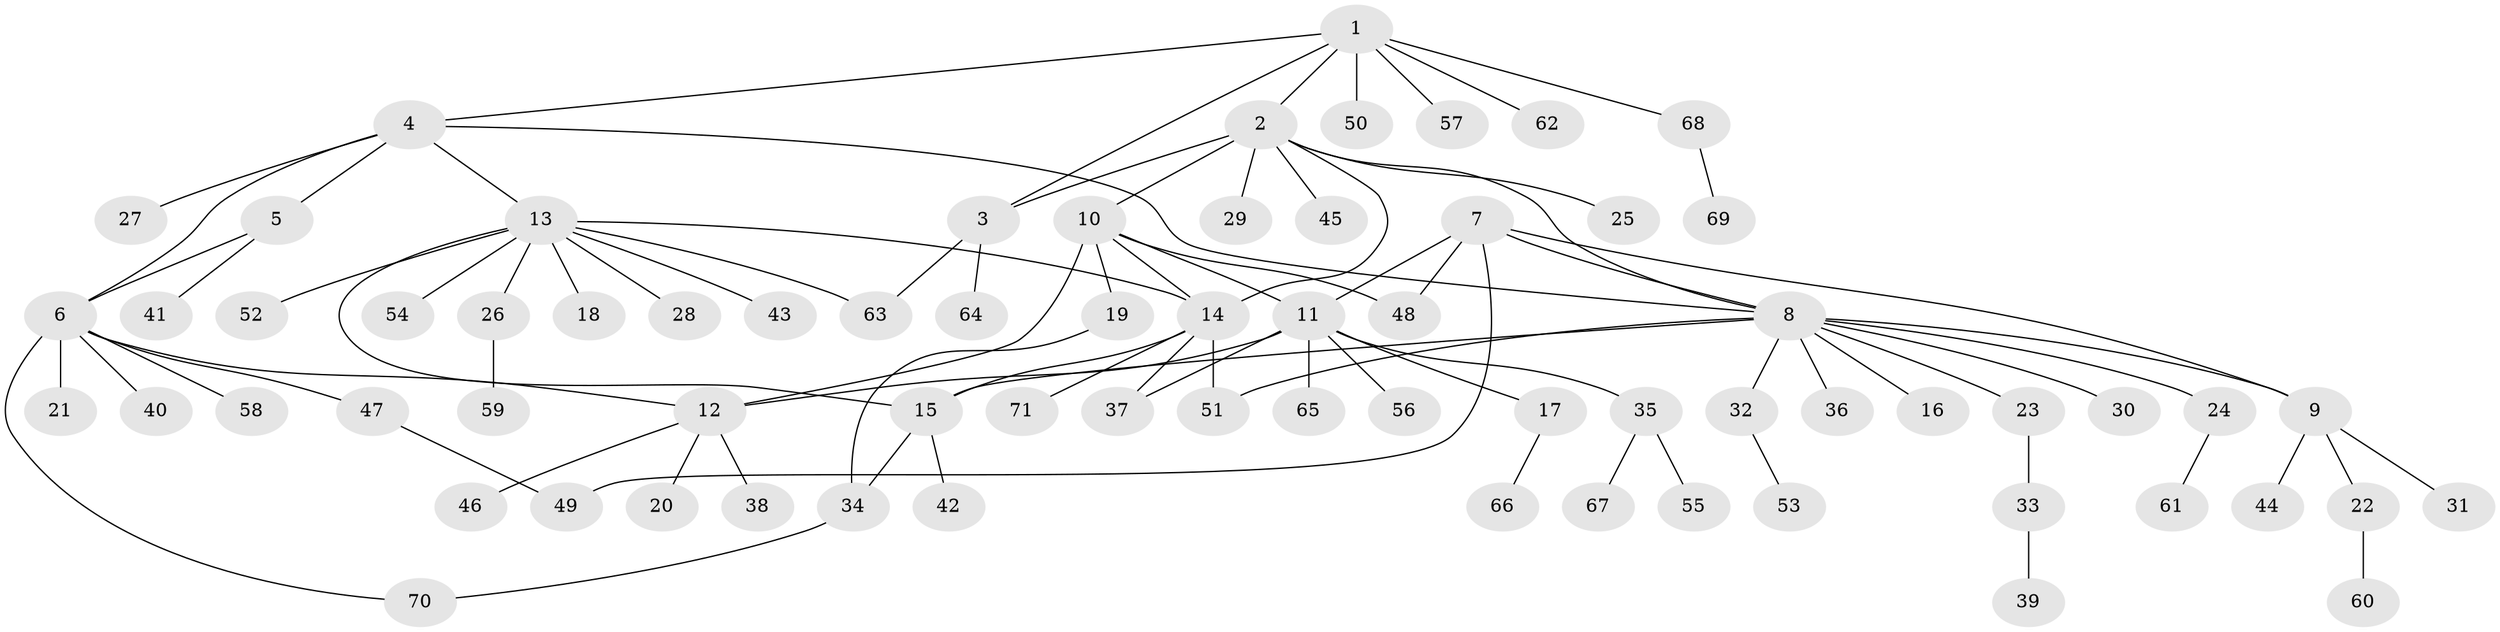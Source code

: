 // coarse degree distribution, {1: 0.7714285714285715, 4: 0.02857142857142857, 6: 0.05714285714285714, 2: 0.05714285714285714, 10: 0.02857142857142857, 8: 0.02857142857142857, 11: 0.02857142857142857}
// Generated by graph-tools (version 1.1) at 2025/58/03/04/25 21:58:10]
// undirected, 71 vertices, 88 edges
graph export_dot {
graph [start="1"]
  node [color=gray90,style=filled];
  1;
  2;
  3;
  4;
  5;
  6;
  7;
  8;
  9;
  10;
  11;
  12;
  13;
  14;
  15;
  16;
  17;
  18;
  19;
  20;
  21;
  22;
  23;
  24;
  25;
  26;
  27;
  28;
  29;
  30;
  31;
  32;
  33;
  34;
  35;
  36;
  37;
  38;
  39;
  40;
  41;
  42;
  43;
  44;
  45;
  46;
  47;
  48;
  49;
  50;
  51;
  52;
  53;
  54;
  55;
  56;
  57;
  58;
  59;
  60;
  61;
  62;
  63;
  64;
  65;
  66;
  67;
  68;
  69;
  70;
  71;
  1 -- 2;
  1 -- 3;
  1 -- 4;
  1 -- 50;
  1 -- 57;
  1 -- 62;
  1 -- 68;
  2 -- 3;
  2 -- 8;
  2 -- 10;
  2 -- 14;
  2 -- 25;
  2 -- 29;
  2 -- 45;
  3 -- 63;
  3 -- 64;
  4 -- 5;
  4 -- 6;
  4 -- 8;
  4 -- 13;
  4 -- 27;
  5 -- 6;
  5 -- 41;
  6 -- 12;
  6 -- 21;
  6 -- 40;
  6 -- 47;
  6 -- 58;
  6 -- 70;
  7 -- 8;
  7 -- 9;
  7 -- 11;
  7 -- 48;
  7 -- 49;
  8 -- 9;
  8 -- 15;
  8 -- 16;
  8 -- 23;
  8 -- 24;
  8 -- 30;
  8 -- 32;
  8 -- 36;
  8 -- 51;
  9 -- 22;
  9 -- 31;
  9 -- 44;
  10 -- 11;
  10 -- 12;
  10 -- 14;
  10 -- 19;
  10 -- 48;
  11 -- 12;
  11 -- 17;
  11 -- 35;
  11 -- 37;
  11 -- 56;
  11 -- 65;
  12 -- 20;
  12 -- 38;
  12 -- 46;
  13 -- 14;
  13 -- 15;
  13 -- 18;
  13 -- 26;
  13 -- 28;
  13 -- 43;
  13 -- 52;
  13 -- 54;
  13 -- 63;
  14 -- 15;
  14 -- 37;
  14 -- 51;
  14 -- 71;
  15 -- 34;
  15 -- 42;
  17 -- 66;
  19 -- 34;
  22 -- 60;
  23 -- 33;
  24 -- 61;
  26 -- 59;
  32 -- 53;
  33 -- 39;
  34 -- 70;
  35 -- 55;
  35 -- 67;
  47 -- 49;
  68 -- 69;
}

